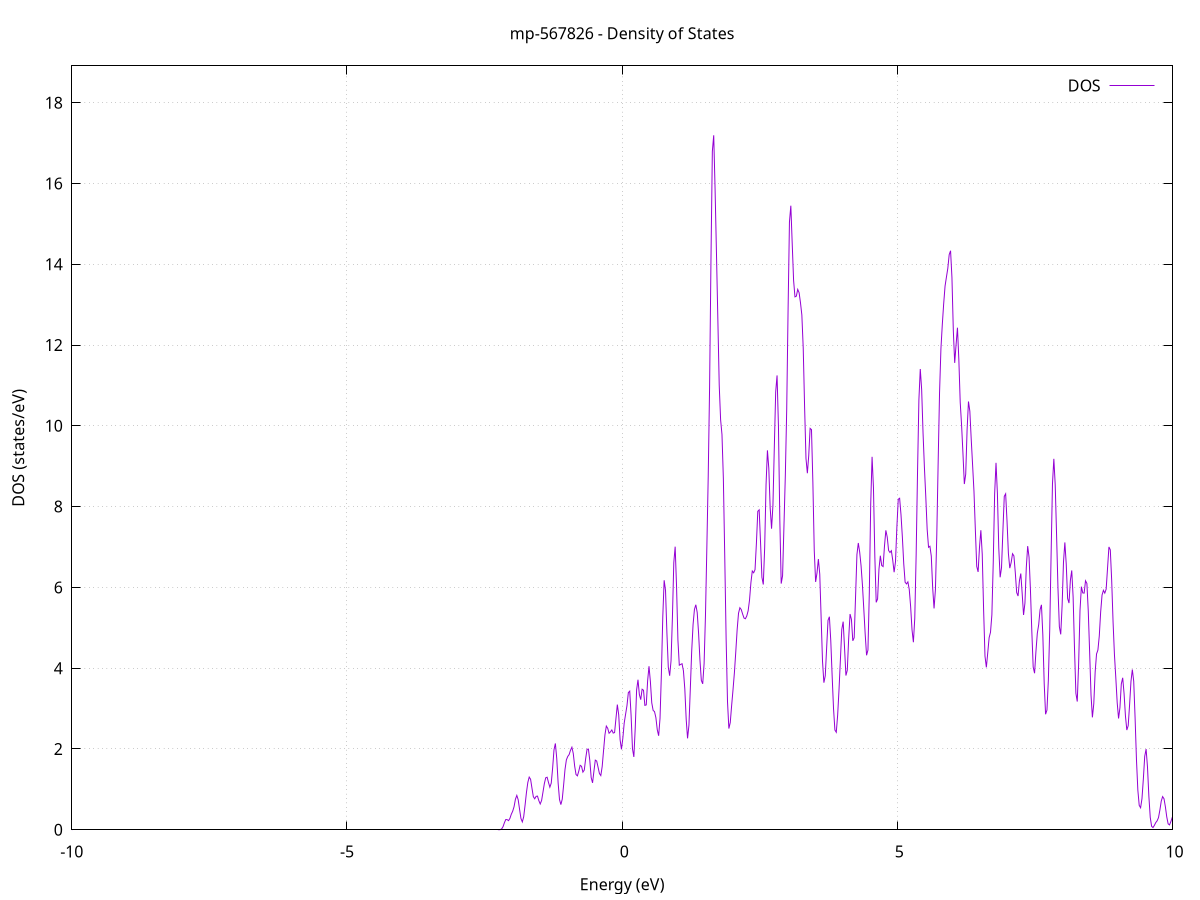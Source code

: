 set title 'mp-567826 - Density of States'
set xlabel 'Energy (eV)'
set ylabel 'DOS (states/eV)'
set grid
set xrange [-10:10]
set yrange [0:18.911]
set xzeroaxis lt -1
set terminal png size 800,600
set output 'mp-567826_dos_gnuplot.png'
plot '-' using 1:2 with lines title 'DOS'
-37.517900 0.000000
-37.492900 0.000000
-37.467900 0.000000
-37.442800 0.000000
-37.417800 0.000000
-37.392800 0.000000
-37.367800 0.000000
-37.342800 0.000000
-37.317700 0.000000
-37.292700 0.000000
-37.267700 0.000000
-37.242700 0.000000
-37.217700 0.000000
-37.192600 0.000000
-37.167600 0.000000
-37.142600 0.000000
-37.117600 0.000000
-37.092600 0.000000
-37.067500 0.000000
-37.042500 0.000000
-37.017500 0.000000
-36.992500 0.000000
-36.967500 0.000000
-36.942400 0.000000
-36.917400 0.000000
-36.892400 0.000000
-36.867400 0.000000
-36.842400 0.000000
-36.817300 0.000000
-36.792300 0.000000
-36.767300 0.000000
-36.742300 0.000000
-36.717300 0.000000
-36.692200 0.000000
-36.667200 0.000000
-36.642200 0.000000
-36.617200 0.000000
-36.592200 0.000000
-36.567100 0.000000
-36.542100 0.000000
-36.517100 0.000000
-36.492100 0.000000
-36.467100 0.000000
-36.442000 0.000000
-36.417000 0.000000
-36.392000 0.000000
-36.367000 0.000000
-36.342000 0.000000
-36.316900 0.000000
-36.291900 0.000000
-36.266900 0.000000
-36.241900 0.000000
-36.216800 0.000000
-36.191800 0.000000
-36.166800 0.000000
-36.141800 0.000000
-36.116800 0.000000
-36.091700 0.000000
-36.066700 0.000000
-36.041700 0.000000
-36.016700 0.000000
-35.991700 0.000000
-35.966600 0.000000
-35.941600 0.000000
-35.916600 0.000000
-35.891600 0.000000
-35.866600 0.000000
-35.841500 0.000000
-35.816500 0.000000
-35.791500 0.000000
-35.766500 0.000000
-35.741500 0.000000
-35.716400 0.000000
-35.691400 0.000000
-35.666400 0.000000
-35.641400 0.000000
-35.616400 0.000000
-35.591300 0.000000
-35.566300 0.000000
-35.541300 0.000000
-35.516300 0.000000
-35.491300 0.000000
-35.466200 0.000000
-35.441200 0.000000
-35.416200 0.000000
-35.391200 0.000800
-35.366200 0.016300
-35.341100 0.219900
-35.316100 1.851700
-35.291100 9.761300
-35.266100 32.261300
-35.241100 66.896100
-35.216000 87.047700
-35.191000 71.054900
-35.166000 36.350400
-35.141000 11.637900
-35.116000 2.327400
-35.090900 0.290100
-35.065900 0.022500
-35.040900 0.001100
-35.015900 0.000000
-34.990800 0.000000
-34.965800 0.000000
-34.940800 0.000000
-34.915800 0.000000
-34.890800 0.000000
-34.865700 0.000000
-34.840700 0.000000
-34.815700 0.000000
-34.790700 0.000000
-34.765700 0.000000
-34.740600 0.000000
-34.715600 0.000000
-34.690600 0.000000
-34.665600 0.000000
-34.640600 0.000000
-34.615500 0.000000
-34.590500 0.000000
-34.565500 0.000000
-34.540500 0.000000
-34.515500 0.000000
-34.490400 0.000000
-34.465400 0.000000
-34.440400 0.000000
-34.415400 0.000000
-34.390400 0.000000
-34.365300 0.000000
-34.340300 0.000000
-34.315300 0.000000
-34.290300 0.000000
-34.265300 0.000000
-34.240200 0.000000
-34.215200 0.000000
-34.190200 0.000000
-34.165200 0.000000
-34.140200 0.000000
-34.115100 0.000000
-34.090100 0.000000
-34.065100 0.000000
-34.040100 0.000000
-34.015100 0.000000
-33.990000 0.000000
-33.965000 0.000000
-33.940000 0.000000
-33.915000 0.000000
-33.890000 0.000000
-33.864900 0.000000
-33.839900 0.000000
-33.814900 0.000000
-33.789900 0.000000
-33.764900 0.000000
-33.739800 0.000000
-33.714800 0.000000
-33.689800 0.000000
-33.664800 0.000000
-33.639700 0.000000
-33.614700 0.000000
-33.589700 0.000000
-33.564700 0.000000
-33.539700 0.000000
-33.514600 0.000000
-33.489600 0.000000
-33.464600 0.000000
-33.439600 0.000000
-33.414600 0.000000
-33.389500 0.000000
-33.364500 0.000000
-33.339500 0.000000
-33.314500 0.000000
-33.289500 0.000000
-33.264400 0.000000
-33.239400 0.000000
-33.214400 0.000000
-33.189400 0.000000
-33.164400 0.000000
-33.139300 0.000000
-33.114300 0.000000
-33.089300 0.000000
-33.064300 0.000000
-33.039300 0.000000
-33.014200 0.000000
-32.989200 0.000000
-32.964200 0.000000
-32.939200 0.000000
-32.914200 0.000000
-32.889100 0.000000
-32.864100 0.000000
-32.839100 0.000000
-32.814100 0.000000
-32.789100 0.000000
-32.764000 0.000000
-32.739000 0.000000
-32.714000 0.000000
-32.689000 0.000000
-32.664000 0.000000
-32.638900 0.000000
-32.613900 0.000000
-32.588900 0.000000
-32.563900 0.000000
-32.538900 0.000000
-32.513800 0.000000
-32.488800 0.000000
-32.463800 0.000000
-32.438800 0.000000
-32.413800 0.000000
-32.388700 0.000000
-32.363700 0.000000
-32.338700 0.000000
-32.313700 0.000000
-32.288600 0.000000
-32.263600 0.000000
-32.238600 0.000000
-32.213600 0.000000
-32.188600 0.000000
-32.163500 0.000000
-32.138500 0.000000
-32.113500 0.000000
-32.088500 0.000000
-32.063500 0.000000
-32.038400 0.000000
-32.013400 0.000000
-31.988400 0.000000
-31.963400 0.000000
-31.938400 0.000000
-31.913300 0.000000
-31.888300 0.000000
-31.863300 0.000000
-31.838300 0.000000
-31.813300 0.000000
-31.788200 0.000000
-31.763200 0.000000
-31.738200 0.000000
-31.713200 0.000000
-31.688200 0.000000
-31.663100 0.000000
-31.638100 0.000000
-31.613100 0.000000
-31.588100 0.000000
-31.563100 0.000000
-31.538000 0.000000
-31.513000 0.000000
-31.488000 0.000000
-31.463000 0.000000
-31.438000 0.000000
-31.412900 0.000000
-31.387900 0.000000
-31.362900 0.000000
-31.337900 0.000000
-31.312900 0.000000
-31.287800 0.000000
-31.262800 0.000000
-31.237800 0.000000
-31.212800 0.000000
-31.187800 0.000000
-31.162700 0.000000
-31.137700 0.000000
-31.112700 0.000000
-31.087700 0.000000
-31.062700 0.000000
-31.037600 0.000000
-31.012600 0.000000
-30.987600 0.000000
-30.962600 0.000000
-30.937500 0.000000
-30.912500 0.000000
-30.887500 0.000000
-30.862500 0.000000
-30.837500 0.000000
-30.812400 0.000000
-30.787400 0.000000
-30.762400 0.000000
-30.737400 0.000000
-30.712400 0.000000
-30.687300 0.000000
-30.662300 0.000000
-30.637300 0.000000
-30.612300 0.000000
-30.587300 0.000000
-30.562200 0.000000
-30.537200 0.000000
-30.512200 0.000000
-30.487200 0.000000
-30.462200 0.000000
-30.437100 0.000000
-30.412100 0.000000
-30.387100 0.000000
-30.362100 0.000000
-30.337100 0.000000
-30.312000 0.000000
-30.287000 0.000000
-30.262000 0.000000
-30.237000 0.000000
-30.212000 0.000000
-30.186900 0.000000
-30.161900 0.000000
-30.136900 0.000000
-30.111900 0.000000
-30.086900 0.000000
-30.061800 0.000000
-30.036800 0.000000
-30.011800 0.000000
-29.986800 0.000000
-29.961800 0.000000
-29.936700 0.000000
-29.911700 0.000000
-29.886700 0.000000
-29.861700 0.000000
-29.836700 0.000000
-29.811600 0.000000
-29.786600 0.000000
-29.761600 0.000000
-29.736600 0.000000
-29.711500 0.000000
-29.686500 0.000000
-29.661500 0.000000
-29.636500 0.000000
-29.611500 0.000000
-29.586400 0.000000
-29.561400 0.000000
-29.536400 0.000000
-29.511400 0.000000
-29.486400 0.000000
-29.461300 0.000000
-29.436300 0.000000
-29.411300 0.000000
-29.386300 0.000000
-29.361300 0.000000
-29.336200 0.000000
-29.311200 0.000000
-29.286200 0.000000
-29.261200 0.000000
-29.236200 0.000000
-29.211100 0.000000
-29.186100 0.000000
-29.161100 0.000000
-29.136100 0.000000
-29.111100 0.000000
-29.086000 0.000000
-29.061000 0.000000
-29.036000 0.000000
-29.011000 0.000000
-28.986000 0.000000
-28.960900 0.000000
-28.935900 0.000000
-28.910900 0.000000
-28.885900 0.000000
-28.860900 0.000000
-28.835800 0.000000
-28.810800 0.000000
-28.785800 0.000000
-28.760800 0.000000
-28.735800 0.000000
-28.710700 0.000000
-28.685700 0.000000
-28.660700 0.000000
-28.635700 0.000000
-28.610700 0.000000
-28.585600 0.000000
-28.560600 0.000000
-28.535600 0.000000
-28.510600 0.000000
-28.485600 0.000000
-28.460500 0.000000
-28.435500 0.000000
-28.410500 0.000000
-28.385500 0.000000
-28.360400 0.000000
-28.335400 0.000000
-28.310400 0.000000
-28.285400 0.000000
-28.260400 0.000000
-28.235300 0.000000
-28.210300 0.000000
-28.185300 0.000000
-28.160300 0.000000
-28.135300 0.000000
-28.110200 0.000000
-28.085200 0.000000
-28.060200 0.000000
-28.035200 0.000000
-28.010200 0.000000
-27.985100 0.000000
-27.960100 0.000000
-27.935100 0.000000
-27.910100 0.000000
-27.885100 0.000000
-27.860000 0.000000
-27.835000 0.000000
-27.810000 0.000000
-27.785000 0.000000
-27.760000 0.000000
-27.734900 0.000000
-27.709900 0.000000
-27.684900 0.000000
-27.659900 0.000000
-27.634900 0.000000
-27.609800 0.000000
-27.584800 0.000000
-27.559800 0.000000
-27.534800 0.000000
-27.509800 0.000000
-27.484700 0.000000
-27.459700 0.000000
-27.434700 0.000000
-27.409700 0.000000
-27.384700 0.000000
-27.359600 0.000000
-27.334600 0.000000
-27.309600 0.000000
-27.284600 0.000000
-27.259600 0.000000
-27.234500 0.000000
-27.209500 0.000000
-27.184500 0.000000
-27.159500 0.000000
-27.134500 0.000000
-27.109400 0.000000
-27.084400 0.000000
-27.059400 0.000000
-27.034400 0.000000
-27.009300 0.000000
-26.984300 0.000000
-26.959300 0.000000
-26.934300 0.000000
-26.909300 0.000000
-26.884200 0.000000
-26.859200 0.000000
-26.834200 0.000000
-26.809200 0.000000
-26.784200 0.000000
-26.759100 0.000000
-26.734100 0.000000
-26.709100 0.000000
-26.684100 0.000000
-26.659100 0.000000
-26.634000 0.000000
-26.609000 0.000000
-26.584000 0.000000
-26.559000 0.000000
-26.534000 0.000000
-26.508900 0.000000
-26.483900 0.000000
-26.458900 0.000000
-26.433900 0.000000
-26.408900 0.000000
-26.383800 0.000000
-26.358800 0.000000
-26.333800 0.000000
-26.308800 0.000000
-26.283800 0.000000
-26.258700 0.000000
-26.233700 0.000000
-26.208700 0.000000
-26.183700 0.000000
-26.158700 0.000000
-26.133600 0.000000
-26.108600 0.000000
-26.083600 0.000000
-26.058600 0.000000
-26.033600 0.000000
-26.008500 0.000000
-25.983500 0.000000
-25.958500 0.000000
-25.933500 0.000000
-25.908500 0.000000
-25.883400 0.000000
-25.858400 0.000000
-25.833400 0.000000
-25.808400 0.000000
-25.783400 0.000000
-25.758300 0.000000
-25.733300 0.000000
-25.708300 0.000000
-25.683300 0.000000
-25.658200 0.000000
-25.633200 0.000000
-25.608200 0.000000
-25.583200 0.000000
-25.558200 0.000000
-25.533100 0.000000
-25.508100 0.000000
-25.483100 0.000000
-25.458100 0.000000
-25.433100 0.000000
-25.408000 0.000000
-25.383000 0.000000
-25.358000 0.000000
-25.333000 0.000000
-25.308000 0.000000
-25.282900 0.000000
-25.257900 0.000000
-25.232900 0.000000
-25.207900 0.000000
-25.182900 0.000000
-25.157800 0.000000
-25.132800 0.000000
-25.107800 0.000000
-25.082800 0.000000
-25.057800 0.000000
-25.032700 0.000000
-25.007700 0.000000
-24.982700 0.000000
-24.957700 0.000000
-24.932700 0.000000
-24.907600 0.000000
-24.882600 0.000000
-24.857600 0.000000
-24.832600 0.000000
-24.807600 0.000000
-24.782500 0.000000
-24.757500 0.000000
-24.732500 0.000000
-24.707500 0.000000
-24.682500 0.000000
-24.657400 0.000000
-24.632400 0.000000
-24.607400 0.000000
-24.582400 0.000000
-24.557400 0.000000
-24.532300 0.000000
-24.507300 0.000000
-24.482300 0.000000
-24.457300 0.000000
-24.432200 0.000000
-24.407200 0.000000
-24.382200 0.000000
-24.357200 0.000000
-24.332200 0.000000
-24.307100 0.000000
-24.282100 0.000000
-24.257100 0.000000
-24.232100 0.000000
-24.207100 0.000000
-24.182000 0.000000
-24.157000 0.000000
-24.132000 0.000000
-24.107000 0.000000
-24.082000 0.000000
-24.056900 0.000000
-24.031900 0.000000
-24.006900 0.000000
-23.981900 0.000000
-23.956900 0.000000
-23.931800 0.000000
-23.906800 0.000000
-23.881800 0.000000
-23.856800 0.000000
-23.831800 0.000000
-23.806700 0.000000
-23.781700 0.000000
-23.756700 0.000000
-23.731700 0.000000
-23.706700 0.000000
-23.681600 0.000000
-23.656600 0.000000
-23.631600 0.000000
-23.606600 0.000000
-23.581600 0.000000
-23.556500 0.000000
-23.531500 0.000000
-23.506500 0.000000
-23.481500 0.000000
-23.456500 0.000000
-23.431400 0.000000
-23.406400 0.000000
-23.381400 0.000000
-23.356400 0.000000
-23.331400 0.000000
-23.306300 0.000000
-23.281300 0.000000
-23.256300 0.000000
-23.231300 0.000000
-23.206300 0.000000
-23.181200 0.000000
-23.156200 0.000000
-23.131200 0.000000
-23.106200 0.000000
-23.081100 0.000000
-23.056100 0.000000
-23.031100 0.000000
-23.006100 0.000000
-22.981100 0.000000
-22.956000 0.000000
-22.931000 0.000000
-22.906000 0.000000
-22.881000 0.000000
-22.856000 0.000000
-22.830900 0.000000
-22.805900 0.000000
-22.780900 0.000000
-22.755900 0.000000
-22.730900 0.000000
-22.705800 0.000000
-22.680800 0.000000
-22.655800 0.000000
-22.630800 0.000000
-22.605800 0.000000
-22.580700 0.000000
-22.555700 0.000000
-22.530700 0.000000
-22.505700 0.000000
-22.480700 0.000000
-22.455600 0.000000
-22.430600 0.000000
-22.405600 0.000000
-22.380600 0.000000
-22.355600 0.000000
-22.330500 0.000000
-22.305500 0.000000
-22.280500 0.000000
-22.255500 0.000000
-22.230500 0.000000
-22.205400 0.000000
-22.180400 0.000000
-22.155400 0.000000
-22.130400 0.000000
-22.105400 0.000000
-22.080300 0.000000
-22.055300 0.000000
-22.030300 0.000000
-22.005300 0.000000
-21.980300 0.000000
-21.955200 0.000000
-21.930200 0.000000
-21.905200 0.000000
-21.880200 0.000000
-21.855200 0.000000
-21.830100 0.000000
-21.805100 0.000000
-21.780100 0.000000
-21.755100 0.000000
-21.730000 0.000000
-21.705000 0.000000
-21.680000 0.000000
-21.655000 0.000000
-21.630000 0.000000
-21.604900 0.000000
-21.579900 0.000000
-21.554900 0.000000
-21.529900 0.000000
-21.504900 0.000000
-21.479800 0.000000
-21.454800 0.000000
-21.429800 0.000000
-21.404800 0.000000
-21.379800 0.000000
-21.354700 0.000000
-21.329700 0.000000
-21.304700 0.000000
-21.279700 0.000000
-21.254700 0.000000
-21.229600 0.000000
-21.204600 0.000000
-21.179600 0.000000
-21.154600 0.000000
-21.129600 0.000000
-21.104500 0.000000
-21.079500 0.000000
-21.054500 0.000000
-21.029500 0.000000
-21.004500 0.000000
-20.979400 0.000000
-20.954400 0.000000
-20.929400 0.000000
-20.904400 0.000000
-20.879400 0.000000
-20.854300 0.000000
-20.829300 0.000000
-20.804300 0.000000
-20.779300 0.000000
-20.754300 0.000000
-20.729200 0.000000
-20.704200 0.000000
-20.679200 0.000000
-20.654200 0.000000
-20.629200 0.000000
-20.604100 0.000000
-20.579100 0.000000
-20.554100 0.000000
-20.529100 0.000000
-20.504100 0.000000
-20.479000 0.000000
-20.454000 0.000000
-20.429000 0.000000
-20.404000 0.000000
-20.378900 0.000000
-20.353900 0.000000
-20.328900 0.000000
-20.303900 0.000000
-20.278900 0.000000
-20.253800 0.000000
-20.228800 0.000000
-20.203800 0.000000
-20.178800 0.000000
-20.153800 0.000000
-20.128700 0.000000
-20.103700 0.000000
-20.078700 0.000000
-20.053700 0.000000
-20.028700 0.000000
-20.003600 0.000000
-19.978600 0.000000
-19.953600 0.000000
-19.928600 0.000000
-19.903600 0.000000
-19.878500 0.000000
-19.853500 0.000000
-19.828500 0.000000
-19.803500 0.000000
-19.778500 0.000000
-19.753400 0.000000
-19.728400 0.000000
-19.703400 0.000000
-19.678400 0.000000
-19.653400 0.000000
-19.628300 0.000000
-19.603300 0.000000
-19.578300 0.000000
-19.553300 0.000000
-19.528300 0.000000
-19.503200 0.000000
-19.478200 0.000000
-19.453200 0.000000
-19.428200 0.000000
-19.403200 0.000000
-19.378100 0.000000
-19.353100 0.000000
-19.328100 0.000000
-19.303100 0.000000
-19.278100 0.000000
-19.253000 0.000000
-19.228000 0.000000
-19.203000 0.000000
-19.178000 0.000000
-19.152900 0.000000
-19.127900 0.000000
-19.102900 0.000000
-19.077900 0.000000
-19.052900 0.000000
-19.027800 0.000000
-19.002800 0.000000
-18.977800 0.000000
-18.952800 0.000000
-18.927800 0.000000
-18.902700 0.000000
-18.877700 0.000000
-18.852700 0.000000
-18.827700 0.000000
-18.802700 0.000000
-18.777600 0.000000
-18.752600 0.000000
-18.727600 0.000000
-18.702600 0.000000
-18.677600 0.000000
-18.652500 0.000000
-18.627500 0.000000
-18.602500 0.000000
-18.577500 0.000000
-18.552500 0.000000
-18.527400 0.000000
-18.502400 0.000000
-18.477400 0.000000
-18.452400 0.000000
-18.427400 0.000000
-18.402300 0.000000
-18.377300 0.000000
-18.352300 0.000000
-18.327300 0.000000
-18.302300 0.000000
-18.277200 0.000000
-18.252200 0.000000
-18.227200 0.000000
-18.202200 0.000000
-18.177200 0.000000
-18.152100 0.000000
-18.127100 0.000000
-18.102100 0.000000
-18.077100 0.000000
-18.052100 0.000000
-18.027000 0.000000
-18.002000 0.000000
-17.977000 0.000000
-17.952000 0.000000
-17.927000 0.000000
-17.901900 0.000000
-17.876900 0.000000
-17.851900 0.000000
-17.826900 0.000000
-17.801800 0.000000
-17.776800 0.000000
-17.751800 0.000000
-17.726800 0.000000
-17.701800 0.000000
-17.676700 0.000000
-17.651700 0.000000
-17.626700 0.000000
-17.601700 0.000000
-17.576700 0.000100
-17.551600 0.001700
-17.526600 0.025500
-17.501600 0.242400
-17.476600 1.514200
-17.451600 6.342800
-17.426500 18.348000
-17.401500 38.274000
-17.376500 61.280900
-17.351500 81.520000
-17.326500 97.035200
-17.301400 107.308000
-17.276400 110.711900
-17.251400 107.834200
-17.226400 102.183100
-17.201400 92.466200
-17.176300 71.458600
-17.151300 41.320000
-17.126300 16.354400
-17.101300 4.225000
-17.076300 0.695200
-17.051200 0.071900
-17.026200 0.004600
-17.001200 0.000200
-16.976200 0.000000
-16.951200 0.000000
-16.926100 0.000000
-16.901100 0.000000
-16.876100 0.000000
-16.851100 0.000000
-16.826100 0.000000
-16.801000 0.000000
-16.776000 0.000000
-16.751000 0.000000
-16.726000 0.000000
-16.701000 0.000000
-16.675900 0.000000
-16.650900 0.000000
-16.625900 0.000000
-16.600900 0.000000
-16.575900 0.000000
-16.550800 0.000000
-16.525800 0.000000
-16.500800 0.000000
-16.475800 0.000000
-16.450700 0.000000
-16.425700 0.000000
-16.400700 0.000000
-16.375700 0.000000
-16.350700 0.000000
-16.325600 0.000000
-16.300600 0.000000
-16.275600 0.000000
-16.250600 0.000000
-16.225600 0.000000
-16.200500 0.000000
-16.175500 0.000000
-16.150500 0.000000
-16.125500 0.000000
-16.100500 0.000000
-16.075400 0.000000
-16.050400 0.000000
-16.025400 0.000000
-16.000400 0.000000
-15.975400 0.000000
-15.950300 0.000000
-15.925300 0.000000
-15.900300 0.000000
-15.875300 0.000000
-15.850300 0.000000
-15.825200 0.000000
-15.800200 0.000000
-15.775200 0.000000
-15.750200 0.000000
-15.725200 0.000000
-15.700100 0.000000
-15.675100 0.000000
-15.650100 0.000000
-15.625100 0.000000
-15.600100 0.000000
-15.575000 0.000000
-15.550000 0.000000
-15.525000 0.000000
-15.500000 0.000000
-15.475000 0.000000
-15.449900 0.000000
-15.424900 0.000000
-15.399900 0.000000
-15.374900 0.000000
-15.349900 0.000000
-15.324800 0.000000
-15.299800 0.000000
-15.274800 0.000000
-15.249800 0.000000
-15.224800 0.000000
-15.199700 0.000000
-15.174700 0.000000
-15.149700 0.000000
-15.124700 0.000000
-15.099600 0.000000
-15.074600 0.000000
-15.049600 0.000000
-15.024600 0.000000
-14.999600 0.000000
-14.974500 0.000000
-14.949500 0.000000
-14.924500 0.000000
-14.899500 0.000000
-14.874500 0.000000
-14.849400 0.000000
-14.824400 0.000000
-14.799400 0.000000
-14.774400 0.000000
-14.749400 0.000000
-14.724300 0.000000
-14.699300 0.000000
-14.674300 0.000000
-14.649300 0.000000
-14.624300 0.000000
-14.599200 0.000000
-14.574200 0.000000
-14.549200 0.000000
-14.524200 0.000000
-14.499200 0.000000
-14.474100 0.000000
-14.449100 0.000000
-14.424100 0.000000
-14.399100 0.000000
-14.374100 0.000000
-14.349000 0.000000
-14.324000 0.000000
-14.299000 0.000000
-14.274000 0.000000
-14.249000 0.000000
-14.223900 0.000000
-14.198900 0.000000
-14.173900 0.000000
-14.148900 0.000000
-14.123900 0.000000
-14.098800 0.000000
-14.073800 0.000000
-14.048800 0.000000
-14.023800 0.000000
-13.998800 0.000000
-13.973700 0.000000
-13.948700 0.000000
-13.923700 0.000000
-13.898700 0.000000
-13.873600 0.000000
-13.848600 0.000000
-13.823600 0.000000
-13.798600 0.000000
-13.773600 0.000000
-13.748500 0.000000
-13.723500 0.000000
-13.698500 0.000000
-13.673500 0.000000
-13.648500 0.000000
-13.623400 0.000000
-13.598400 0.000000
-13.573400 0.000000
-13.548400 0.000000
-13.523400 0.000000
-13.498300 0.000000
-13.473300 0.000000
-13.448300 0.000000
-13.423300 0.000000
-13.398300 0.000000
-13.373200 0.000000
-13.348200 0.000000
-13.323200 0.000000
-13.298200 0.000000
-13.273200 0.000000
-13.248100 0.000000
-13.223100 0.000000
-13.198100 0.000000
-13.173100 0.000000
-13.148100 0.000000
-13.123000 0.000000
-13.098000 0.000000
-13.073000 0.000000
-13.048000 0.000000
-13.023000 0.000000
-12.997900 0.000000
-12.972900 0.000000
-12.947900 0.000000
-12.922900 0.000000
-12.897900 0.000000
-12.872800 0.000000
-12.847800 0.000000
-12.822800 0.000000
-12.797800 0.000000
-12.772800 0.000000
-12.747700 0.000000
-12.722700 0.000000
-12.697700 0.000000
-12.672700 0.000000
-12.647700 0.000000
-12.622600 0.000000
-12.597600 0.000000
-12.572600 0.000000
-12.547600 0.000000
-12.522500 0.000000
-12.497500 0.000000
-12.472500 0.000000
-12.447500 0.000000
-12.422500 0.000000
-12.397400 0.000000
-12.372400 0.000000
-12.347400 0.000000
-12.322400 0.000000
-12.297400 0.000000
-12.272300 0.000000
-12.247300 0.000000
-12.222300 0.000000
-12.197300 0.000000
-12.172300 0.000000
-12.147200 0.000000
-12.122200 0.000000
-12.097200 0.000000
-12.072200 0.000000
-12.047200 0.000000
-12.022100 0.000000
-11.997100 0.000000
-11.972100 0.000000
-11.947100 0.000000
-11.922100 0.000000
-11.897000 0.000000
-11.872000 0.000000
-11.847000 0.000000
-11.822000 0.000000
-11.797000 0.000000
-11.771900 0.000000
-11.746900 0.000000
-11.721900 0.000000
-11.696900 0.000000
-11.671900 0.000000
-11.646800 0.000000
-11.621800 0.000000
-11.596800 0.000000
-11.571800 0.000000
-11.546800 0.000000
-11.521700 0.000000
-11.496700 0.000000
-11.471700 0.000000
-11.446700 0.000000
-11.421700 0.000000
-11.396600 0.000000
-11.371600 0.000000
-11.346600 0.000000
-11.321600 0.000000
-11.296600 0.000000
-11.271500 0.000000
-11.246500 0.000000
-11.221500 0.000000
-11.196500 0.000000
-11.171400 0.000000
-11.146400 0.000000
-11.121400 0.000000
-11.096400 0.000000
-11.071400 0.000000
-11.046300 0.000000
-11.021300 0.000000
-10.996300 0.000000
-10.971300 0.000000
-10.946300 0.000000
-10.921200 0.000000
-10.896200 0.000000
-10.871200 0.000000
-10.846200 0.000000
-10.821200 0.000000
-10.796100 0.000000
-10.771100 0.000000
-10.746100 0.000000
-10.721100 0.000000
-10.696100 0.000000
-10.671000 0.000000
-10.646000 0.000000
-10.621000 0.000000
-10.596000 0.000000
-10.571000 0.000000
-10.545900 0.000000
-10.520900 0.000000
-10.495900 0.000000
-10.470900 0.000000
-10.445900 0.000000
-10.420800 0.000000
-10.395800 0.000000
-10.370800 0.000000
-10.345800 0.000000
-10.320800 0.000000
-10.295700 0.000000
-10.270700 0.000000
-10.245700 0.000000
-10.220700 0.000000
-10.195700 0.000000
-10.170600 0.000000
-10.145600 0.000000
-10.120600 0.000000
-10.095600 0.000000
-10.070600 0.000000
-10.045500 0.000000
-10.020500 0.000000
-9.995500 0.000000
-9.970500 0.000000
-9.945500 0.000000
-9.920400 0.000000
-9.895400 0.000000
-9.870400 0.000000
-9.845400 0.000000
-9.820300 0.000000
-9.795300 0.000000
-9.770300 0.000000
-9.745300 0.000000
-9.720300 0.000000
-9.695200 0.000000
-9.670200 0.000000
-9.645200 0.000000
-9.620200 0.000000
-9.595200 0.000000
-9.570100 0.000000
-9.545100 0.000000
-9.520100 0.000000
-9.495100 0.000000
-9.470100 0.000000
-9.445000 0.000000
-9.420000 0.000000
-9.395000 0.000000
-9.370000 0.000000
-9.345000 0.000000
-9.319900 0.000000
-9.294900 0.000000
-9.269900 0.000000
-9.244900 0.000000
-9.219900 0.000000
-9.194800 0.000000
-9.169800 0.000000
-9.144800 0.000000
-9.119800 0.000000
-9.094800 0.000000
-9.069700 0.000000
-9.044700 0.000000
-9.019700 0.000000
-8.994700 0.000000
-8.969700 0.000000
-8.944600 0.000000
-8.919600 0.000000
-8.894600 0.000000
-8.869600 0.000000
-8.844600 0.000000
-8.819500 0.000000
-8.794500 0.000000
-8.769500 0.000000
-8.744500 0.000000
-8.719500 0.000000
-8.694400 0.000000
-8.669400 0.000000
-8.644400 0.000000
-8.619400 0.000000
-8.594300 0.000000
-8.569300 0.000000
-8.544300 0.000000
-8.519300 0.000000
-8.494300 0.000000
-8.469200 0.000000
-8.444200 0.000000
-8.419200 0.000000
-8.394200 0.000000
-8.369200 0.000000
-8.344100 0.000000
-8.319100 0.000000
-8.294100 0.000000
-8.269100 0.000000
-8.244100 0.000000
-8.219000 0.000000
-8.194000 0.000000
-8.169000 0.000000
-8.144000 0.000000
-8.119000 0.000000
-8.093900 0.000000
-8.068900 0.000000
-8.043900 0.000000
-8.018900 0.000000
-7.993900 0.000000
-7.968800 0.000000
-7.943800 0.000000
-7.918800 0.000000
-7.893800 0.000000
-7.868800 0.000000
-7.843700 0.000000
-7.818700 0.000000
-7.793700 0.000000
-7.768700 0.000000
-7.743700 0.000000
-7.718600 0.000000
-7.693600 0.000000
-7.668600 0.000000
-7.643600 0.000000
-7.618600 0.000000
-7.593500 0.000000
-7.568500 0.000000
-7.543500 0.000000
-7.518500 0.000000
-7.493500 0.000000
-7.468400 0.000000
-7.443400 0.000000
-7.418400 0.000000
-7.393400 0.000000
-7.368400 0.000000
-7.343300 0.000000
-7.318300 0.000000
-7.293300 0.000000
-7.268300 0.000000
-7.243200 0.000000
-7.218200 0.000000
-7.193200 0.000000
-7.168200 0.000000
-7.143200 0.000000
-7.118100 0.000000
-7.093100 0.000000
-7.068100 0.000000
-7.043100 0.000000
-7.018100 0.000000
-6.993000 0.000000
-6.968000 0.000000
-6.943000 0.000000
-6.918000 0.000000
-6.893000 0.000000
-6.867900 0.000000
-6.842900 0.000000
-6.817900 0.000000
-6.792900 0.000000
-6.767900 0.000000
-6.742800 0.000000
-6.717800 0.000000
-6.692800 0.000000
-6.667800 0.000000
-6.642800 0.000000
-6.617700 0.000000
-6.592700 0.000000
-6.567700 0.000000
-6.542700 0.000000
-6.517700 0.000000
-6.492600 0.000000
-6.467600 0.000000
-6.442600 0.000000
-6.417600 0.000000
-6.392600 0.000000
-6.367500 0.000000
-6.342500 0.000000
-6.317500 0.000000
-6.292500 0.000000
-6.267500 0.000000
-6.242400 0.000000
-6.217400 0.000000
-6.192400 0.000000
-6.167400 0.000000
-6.142400 0.000000
-6.117300 0.000000
-6.092300 0.000000
-6.067300 0.000000
-6.042300 0.000000
-6.017300 0.000000
-5.992200 0.000000
-5.967200 0.000000
-5.942200 0.000000
-5.917200 0.000000
-5.892100 0.000000
-5.867100 0.000000
-5.842100 0.000000
-5.817100 0.000000
-5.792100 0.000000
-5.767000 0.000000
-5.742000 0.000000
-5.717000 0.000000
-5.692000 0.000000
-5.667000 0.000000
-5.641900 0.000000
-5.616900 0.000000
-5.591900 0.000000
-5.566900 0.000000
-5.541900 0.000000
-5.516800 0.000000
-5.491800 0.000000
-5.466800 0.000000
-5.441800 0.000000
-5.416800 0.000000
-5.391700 0.000000
-5.366700 0.000000
-5.341700 0.000000
-5.316700 0.000000
-5.291700 0.000000
-5.266600 0.000000
-5.241600 0.000000
-5.216600 0.000000
-5.191600 0.000000
-5.166600 0.000000
-5.141500 0.000000
-5.116500 0.000000
-5.091500 0.000000
-5.066500 0.000000
-5.041500 0.000000
-5.016400 0.000000
-4.991400 0.000000
-4.966400 0.000000
-4.941400 0.000000
-4.916400 0.000000
-4.891300 0.000000
-4.866300 0.000000
-4.841300 0.000000
-4.816300 0.000000
-4.791300 0.000000
-4.766200 0.000000
-4.741200 0.000000
-4.716200 0.000000
-4.691200 0.000000
-4.666200 0.000000
-4.641100 0.000000
-4.616100 0.000000
-4.591100 0.000000
-4.566100 0.000000
-4.541000 0.000000
-4.516000 0.000000
-4.491000 0.000000
-4.466000 0.000000
-4.441000 0.000000
-4.415900 0.000000
-4.390900 0.000000
-4.365900 0.000000
-4.340900 0.000000
-4.315900 0.000000
-4.290800 0.000000
-4.265800 0.000000
-4.240800 0.000000
-4.215800 0.000000
-4.190800 0.000000
-4.165700 0.000000
-4.140700 0.000000
-4.115700 0.000000
-4.090700 0.000000
-4.065700 0.000000
-4.040600 0.000000
-4.015600 0.000000
-3.990600 0.000000
-3.965600 0.000000
-3.940600 0.000000
-3.915500 0.000000
-3.890500 0.000000
-3.865500 0.000000
-3.840500 0.000000
-3.815500 0.000000
-3.790400 0.000000
-3.765400 0.000000
-3.740400 0.000000
-3.715400 0.000000
-3.690400 0.000000
-3.665300 0.000000
-3.640300 0.000000
-3.615300 0.000000
-3.590300 0.000000
-3.565300 0.000000
-3.540200 0.000000
-3.515200 0.000000
-3.490200 0.000000
-3.465200 0.000000
-3.440200 0.000000
-3.415100 0.000000
-3.390100 0.000000
-3.365100 0.000000
-3.340100 0.000000
-3.315000 0.000000
-3.290000 0.000000
-3.265000 0.000000
-3.240000 0.000000
-3.215000 0.000000
-3.189900 0.000000
-3.164900 0.000000
-3.139900 0.000000
-3.114900 0.000000
-3.089900 0.000000
-3.064800 0.000000
-3.039800 0.000000
-3.014800 0.000000
-2.989800 0.000000
-2.964800 0.000000
-2.939700 0.000000
-2.914700 0.000000
-2.889700 0.000000
-2.864700 0.000000
-2.839700 0.000000
-2.814600 0.000000
-2.789600 0.000000
-2.764600 0.000000
-2.739600 0.000000
-2.714600 0.000000
-2.689500 0.000000
-2.664500 0.000000
-2.639500 0.000000
-2.614500 0.000000
-2.589500 0.000000
-2.564400 0.000000
-2.539400 0.000000
-2.514400 0.000000
-2.489400 0.000000
-2.464400 0.000000
-2.439300 0.000000
-2.414300 0.000000
-2.389300 0.000000
-2.364300 0.000000
-2.339300 0.000000
-2.314200 0.000000
-2.289200 0.000000
-2.264200 0.000000
-2.239200 0.000400
-2.214200 0.003700
-2.189100 0.021300
-2.164100 0.077200
-2.139100 0.175800
-2.114100 0.254300
-2.089100 0.250300
-2.064000 0.225900
-2.039000 0.282800
-2.014000 0.385100
-1.989000 0.458000
-1.963900 0.571300
-1.938900 0.757000
-1.913900 0.850500
-1.888900 0.742900
-1.863900 0.507400
-1.838800 0.279900
-1.813800 0.194900
-1.788800 0.323100
-1.763800 0.609800
-1.738800 0.922400
-1.713700 1.171900
-1.688700 1.304000
-1.663700 1.251200
-1.638700 1.031200
-1.613700 0.818700
-1.588600 0.767100
-1.563600 0.827400
-1.538600 0.833400
-1.513600 0.721600
-1.488600 0.639200
-1.463500 0.726000
-1.438500 0.932600
-1.413500 1.143900
-1.388500 1.287200
-1.363500 1.301300
-1.338400 1.172300
-1.313400 1.054200
-1.288400 1.154800
-1.263400 1.521500
-1.238400 1.976600
-1.213300 2.137000
-1.188300 1.764500
-1.163300 1.160200
-1.138300 0.749000
-1.113300 0.623400
-1.088200 0.758900
-1.063200 1.109900
-1.038200 1.493400
-1.013200 1.730900
-0.988200 1.815500
-0.963100 1.862200
-0.938100 1.970100
-0.913100 2.043700
-0.888100 1.888900
-0.863100 1.579600
-0.838000 1.367200
-0.813000 1.334900
-0.788000 1.451100
-0.763000 1.596000
-0.738000 1.571500
-0.712900 1.427100
-0.687900 1.478100
-0.662900 1.760800
-0.637900 1.991700
-0.612800 1.997700
-0.587800 1.717900
-0.562800 1.293700
-0.537800 1.161300
-0.512800 1.450700
-0.487700 1.724100
-0.462700 1.701800
-0.437700 1.550200
-0.412700 1.392500
-0.387700 1.342200
-0.362600 1.565400
-0.337600 1.965400
-0.312600 2.349500
-0.287600 2.567000
-0.262600 2.513500
-0.237500 2.389500
-0.212500 2.423600
-0.187500 2.470800
-0.162500 2.394000
-0.137500 2.406100
-0.112400 2.753700
-0.087400 3.098800
-0.062400 2.844100
-0.037400 2.230500
-0.012400 1.991300
0.012700 2.265500
0.037700 2.645500
0.062700 2.860400
0.087700 3.073400
0.112700 3.396800
0.137800 3.431400
0.162800 2.828100
0.187800 2.004500
0.212800 1.803400
0.237800 2.518400
0.262900 3.462200
0.287900 3.714600
0.312900 3.348700
0.337900 3.221300
0.362900 3.479500
0.388000 3.454500
0.413000 3.079800
0.438000 3.091300
0.463000 3.689400
0.488000 4.048100
0.513100 3.670800
0.538100 3.143800
0.563100 2.955000
0.588100 2.925300
0.613100 2.776100
0.638200 2.477100
0.663200 2.327400
0.688200 2.756300
0.713200 3.867300
0.738300 5.269300
0.763300 6.176700
0.788300 5.925200
0.813300 4.871700
0.838300 4.027800
0.863400 3.813600
0.888400 4.183100
0.913400 5.253900
0.938400 6.612200
0.963400 7.008600
0.988500 6.021200
1.013500 4.694900
1.038500 4.074400
1.063500 4.093300
1.088500 4.110800
1.113600 3.934200
1.138600 3.488400
1.163600 2.740000
1.188600 2.262600
1.213600 2.587800
1.238700 3.491900
1.263700 4.420600
1.288700 5.080300
1.313700 5.456300
1.338700 5.570700
1.363800 5.378800
1.388800 4.868200
1.413800 4.204200
1.438800 3.698400
1.463800 3.612600
1.488900 4.109300
1.513900 5.299500
1.538900 6.977900
1.563900 8.737000
1.588900 10.960800
1.614000 14.112800
1.639000 16.793700
1.664000 17.192200
1.689000 15.841000
1.714000 14.257800
1.739100 12.623100
1.764100 11.000700
1.789100 10.152300
1.814100 9.781600
1.839100 8.699200
1.864200 6.778400
1.889200 4.741800
1.914200 3.178600
1.939200 2.505300
1.964300 2.653000
1.989300 3.073100
2.014300 3.462300
2.039300 3.880600
2.064300 4.394100
2.089400 4.950600
2.114400 5.359300
2.139400 5.496800
2.164400 5.450800
2.189400 5.339400
2.214500 5.241100
2.239500 5.224300
2.264500 5.292700
2.289500 5.422300
2.314500 5.688000
2.339600 6.117200
2.364600 6.406000
2.389600 6.362600
2.414600 6.440100
2.439600 7.093500
2.464700 7.884200
2.489700 7.920200
2.514700 7.116600
2.539700 6.250700
2.564700 6.072300
2.589800 6.989400
2.614800 8.548100
2.639800 9.392200
2.664800 8.949600
2.689800 7.968800
2.714900 7.452600
2.739900 8.033900
2.764900 9.461100
2.789900 10.841300
2.814900 11.247400
2.840000 9.993000
2.865000 7.671700
2.890000 6.094500
2.915000 6.289000
2.940000 7.513600
2.965100 8.770300
2.990100 10.398600
3.015100 12.873200
3.040100 15.046500
3.065100 15.449300
3.090200 14.510600
3.115200 13.601200
3.140200 13.192700
3.165200 13.209600
3.190200 13.377400
3.215300 13.297100
3.240300 13.047600
3.265300 12.743400
3.290300 11.922700
3.315400 10.459400
3.340400 9.192600
3.365400 8.827000
3.390400 9.263500
3.415400 9.937500
3.440500 9.905800
3.465500 8.606600
3.490500 6.917700
3.515500 6.135800
3.540500 6.357100
3.565600 6.701400
3.590600 6.330600
3.615600 5.254900
3.640600 4.174200
3.665600 3.641400
3.690700 3.812300
3.715700 4.501400
3.740700 5.185100
3.765700 5.274100
3.790700 4.683600
3.815800 3.811900
3.840800 3.001800
3.865800 2.469300
3.890800 2.413900
3.915800 2.838500
3.940900 3.479800
3.965900 4.215200
3.990900 4.961200
4.015900 5.152700
4.040900 4.506900
4.066000 3.818300
4.091000 3.948700
4.116000 4.734000
4.141000 5.340900
4.166000 5.208100
4.191100 4.678000
4.216100 4.754300
4.241100 5.767700
4.266100 6.813200
4.291100 7.099300
4.316200 6.873500
4.341200 6.536600
4.366200 6.056700
4.391200 5.455800
4.416200 4.839700
4.441300 4.319600
4.466300 4.449300
4.491300 5.872200
4.516300 8.054700
4.541300 9.233200
4.566400 8.472800
4.591400 6.765800
4.616400 5.630200
4.641400 5.714600
4.666500 6.453400
4.691500 6.784000
4.716500 6.542100
4.741500 6.516500
4.766500 7.019900
4.791600 7.412600
4.816600 7.246700
4.841600 6.914200
4.866600 6.863800
4.891600 6.908400
4.916700 6.673800
4.941700 6.375800
4.966700 6.634600
4.991700 7.484500
5.016700 8.182400
5.041800 8.206800
5.066800 7.799100
5.091800 7.242800
5.116800 6.584400
5.141800 6.127700
5.166900 6.086700
5.191900 6.137300
5.216900 5.948800
5.241900 5.525400
5.266900 4.952800
5.292000 4.642400
5.317000 5.237100
5.342000 6.795800
5.367000 8.833000
5.392000 10.644200
5.417100 11.406900
5.442100 10.900000
5.467100 9.836000
5.492100 8.977800
5.517100 8.249700
5.542200 7.437900
5.567200 6.993600
5.592200 7.018700
5.617200 6.775000
5.642200 5.994400
5.667300 5.479600
5.692300 5.946400
5.717300 7.301200
5.742300 9.119600
5.767300 10.821500
5.792400 11.910200
5.817400 12.508800
5.842400 13.022600
5.867400 13.458900
5.892400 13.682600
5.917500 13.900500
5.942500 14.237900
5.967500 14.334700
5.992500 13.671200
6.017600 12.353000
6.042600 11.558400
6.067600 12.008900
6.092600 12.429700
6.117600 11.652500
6.142700 10.582800
6.167700 10.012900
6.192700 9.311300
6.217700 8.559200
6.242700 8.803800
6.267800 9.902100
6.292800 10.602200
6.317800 10.362800
6.342800 9.669300
6.367800 9.030300
6.392900 8.375100
6.417900 7.424300
6.442900 6.520100
6.467900 6.383300
6.492900 6.990000
6.518000 7.416000
6.543000 6.820800
6.568000 5.439600
6.593000 4.298200
6.618000 4.020600
6.643100 4.382400
6.668100 4.754700
6.693100 4.890500
6.718100 5.322300
6.743100 6.620200
6.768200 8.312100
6.793200 9.083500
6.818200 8.333300
6.843200 6.981000
6.868200 6.250900
6.893300 6.489400
6.918300 7.400600
6.943300 8.254400
6.968300 8.316800
6.993300 7.640800
7.018400 6.839900
7.043400 6.477200
7.068400 6.616300
7.093400 6.834100
7.118400 6.780400
7.143500 6.369800
7.168500 5.874400
7.193500 5.786600
7.218500 6.162500
7.243600 6.343700
7.268600 5.851000
7.293600 5.317900
7.318600 5.609100
7.343600 6.495500
7.368700 7.022400
7.393700 6.746800
7.418700 5.941900
7.443700 4.915600
7.468700 4.029000
7.493800 3.875400
7.518800 4.415600
7.543800 4.865600
7.568800 5.079200
7.593800 5.449800
7.618900 5.569100
7.643900 4.826100
7.668900 3.620000
7.693900 2.859800
7.718900 2.963600
7.744000 3.695700
7.769000 4.938900
7.794000 6.791100
7.819000 8.561800
7.844000 9.183400
7.869100 8.538900
7.894100 7.280400
7.919100 5.977800
7.944100 5.028200
7.969100 4.837500
7.994200 5.546900
8.019200 6.623600
8.044200 7.113600
8.069200 6.578500
8.094200 5.728900
8.119300 5.612300
8.144300 6.173100
8.169300 6.420000
8.194300 5.760400
8.219300 4.488600
8.244400 3.381600
8.269400 3.174700
8.294400 4.103200
8.319400 5.428300
8.344400 6.018400
8.369500 5.863000
8.394500 5.858800
8.419500 6.163800
8.444500 6.097600
8.469500 5.414700
8.494600 4.392400
8.519600 3.336700
8.544600 2.782700
8.569600 3.117200
8.594700 3.905100
8.619700 4.351900
8.644700 4.449700
8.669700 4.797800
8.694700 5.391500
8.719800 5.810500
8.744800 5.927700
8.769800 5.858300
8.794800 5.957800
8.819800 6.476900
8.844900 7.001900
8.869900 6.929700
8.894900 6.176800
8.919900 5.152600
8.944900 4.341500
8.970000 3.761700
8.995000 3.149700
9.020000 2.755800
9.045000 3.023400
9.070000 3.610100
9.095100 3.762700
9.120100 3.369300
9.145100 2.817200
9.170100 2.468600
9.195100 2.577600
9.220200 3.091400
9.245200 3.668400
9.270200 3.967800
9.295200 3.680000
9.320200 2.778200
9.345300 1.734100
9.370300 0.981800
9.395300 0.603900
9.420300 0.545100
9.445300 0.768900
9.470400 1.259700
9.495400 1.820100
9.520400 1.997500
9.545400 1.556000
9.570400 0.836300
9.595500 0.308200
9.620500 0.086500
9.645500 0.054700
9.670500 0.108400
9.695500 0.177100
9.720600 0.221700
9.745600 0.301000
9.770600 0.487600
9.795600 0.708500
9.820600 0.821600
9.845700 0.768100
9.870700 0.569800
9.895700 0.318600
9.920700 0.146800
9.945800 0.120800
9.970800 0.204400
9.995800 0.308300
10.020800 0.374000
10.045800 0.416100
10.070900 0.429800
10.095900 0.353400
10.120900 0.204000
10.145900 0.090600
10.170900 0.069500
10.196000 0.115200
10.221000 0.179500
10.246000 0.215900
10.271000 0.188700
10.296000 0.112000
10.321100 0.043000
10.346100 0.010400
10.371100 0.001600
10.396100 0.000100
10.421100 0.000000
10.446200 0.000000
10.471200 0.000000
10.496200 0.000000
10.521200 0.000000
10.546200 0.000000
10.571300 0.000000
10.596300 0.000000
10.621300 0.000000
10.646300 0.000000
10.671300 0.000000
10.696400 0.000000
10.721400 0.000000
10.746400 0.000000
10.771400 0.000000
10.796400 0.000000
10.821500 0.000000
10.846500 0.000000
10.871500 0.000000
10.896500 0.000000
10.921500 0.000000
10.946600 0.000000
10.971600 0.000000
10.996600 0.000000
11.021600 0.000000
11.046600 0.000000
11.071700 0.000000
11.096700 0.000000
11.121700 0.000000
11.146700 0.000000
11.171700 0.000000
11.196800 0.000000
11.221800 0.000000
11.246800 0.000000
11.271800 0.000000
11.296900 0.000000
11.321900 0.000000
11.346900 0.000000
11.371900 0.000000
11.396900 0.000000
11.422000 0.000000
11.447000 0.000000
11.472000 0.000000
11.497000 0.000000
11.522000 0.000000
11.547100 0.000000
11.572100 0.000000
11.597100 0.000000
11.622100 0.000000
11.647100 0.000000
11.672200 0.000000
11.697200 0.000000
11.722200 0.000000
11.747200 0.000000
11.772200 0.000000
11.797300 0.000000
11.822300 0.000000
11.847300 0.000000
11.872300 0.000000
11.897300 0.000000
11.922400 0.000000
11.947400 0.000000
11.972400 0.000000
11.997400 0.000000
12.022400 0.000000
12.047500 0.000000
12.072500 0.000000
12.097500 0.000000
12.122500 0.000000
12.147500 0.000000
12.172600 0.000000
12.197600 0.000000
12.222600 0.000000
12.247600 0.000000
12.272600 0.000000
12.297700 0.000000
12.322700 0.000000
12.347700 0.000000
12.372700 0.000000
12.397700 0.000000
12.422800 0.000000
12.447800 0.000000
12.472800 0.000000
12.497800 0.000000
12.522900 0.000000
e
